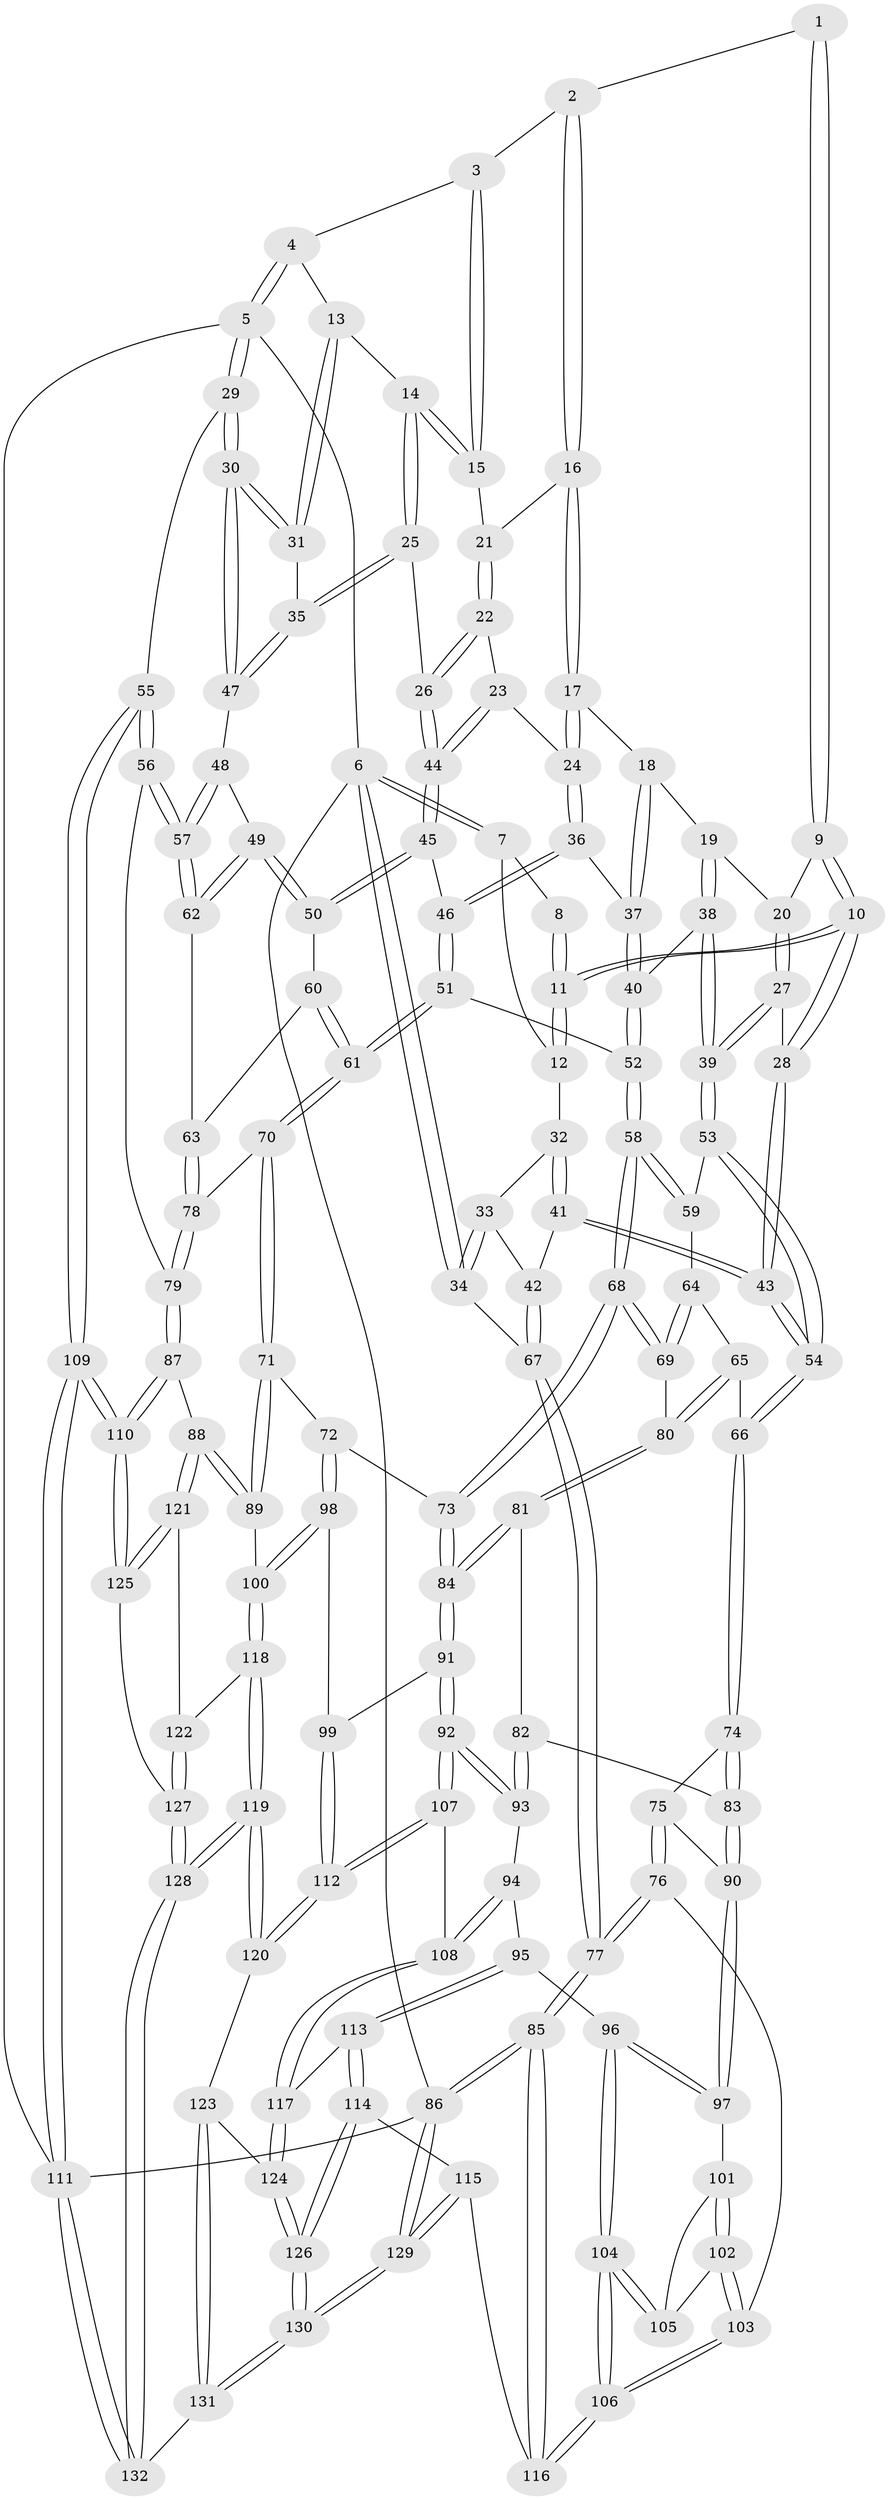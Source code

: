// coarse degree distribution, {4: 0.4810126582278481, 7: 0.012658227848101266, 6: 0.05063291139240506, 5: 0.3670886075949367, 2: 0.012658227848101266, 3: 0.0759493670886076}
// Generated by graph-tools (version 1.1) at 2025/52/02/27/25 19:52:40]
// undirected, 132 vertices, 327 edges
graph export_dot {
graph [start="1"]
  node [color=gray90,style=filled];
  1 [pos="+0.418219240137006+0"];
  2 [pos="+0.6754330688886704+0"];
  3 [pos="+0.886056057087552+0"];
  4 [pos="+1+0"];
  5 [pos="+1+0"];
  6 [pos="+0+0"];
  7 [pos="+0.12609604255444987+0"];
  8 [pos="+0.3863113853105888+0"];
  9 [pos="+0.408035743982038+0"];
  10 [pos="+0.28494063654590474+0.10581704479542543"];
  11 [pos="+0.26242590670101584+0.09033313013624264"];
  12 [pos="+0.18371205348433667+0.03774815546398718"];
  13 [pos="+0.9384277387886867+0.07700463512858498"];
  14 [pos="+0.8916406925054065+0.08477449794812418"];
  15 [pos="+0.8731539639507527+0.06533184906651654"];
  16 [pos="+0.6771449154724485+0"];
  17 [pos="+0.634400521156141+0.018952664986344913"];
  18 [pos="+0.5423965799973322+0.08562306063959603"];
  19 [pos="+0.52758601208027+0.09072396293962333"];
  20 [pos="+0.4512471982808768+0.05472699841220712"];
  21 [pos="+0.7585512141346428+0.03921155252091194"];
  22 [pos="+0.7635988774798175+0.08078132115221508"];
  23 [pos="+0.690876104274452+0.14327174580513563"];
  24 [pos="+0.6584414380560721+0.1404867078473749"];
  25 [pos="+0.8604292508782797+0.15602080674310312"];
  26 [pos="+0.7886422660236544+0.15923306966094544"];
  27 [pos="+0.3677713916591822+0.17316290407069482"];
  28 [pos="+0.3027713031434402+0.14620834077668365"];
  29 [pos="+1+0.2178665045070341"];
  30 [pos="+1+0.20091120709433852"];
  31 [pos="+1+0.12984723511895171"];
  32 [pos="+0.1301666230700943+0.09565915598091217"];
  33 [pos="+0.05276970721461586+0.0998299007882779"];
  34 [pos="+0+0"];
  35 [pos="+0.8784082683293841+0.18108078605794314"];
  36 [pos="+0.6385810497698511+0.18728488230835094"];
  37 [pos="+0.6144619984934845+0.1969628253943803"];
  38 [pos="+0.49456447959845523+0.20455168988759045"];
  39 [pos="+0.4086061220247408+0.22483709592123818"];
  40 [pos="+0.5664106787414579+0.23875579859698173"];
  41 [pos="+0.14923473965526216+0.29459313827513345"];
  42 [pos="+0.065341841537864+0.2790729705163732"];
  43 [pos="+0.15451191883915358+0.2980489547174081"];
  44 [pos="+0.7729313980858091+0.17717865967251872"];
  45 [pos="+0.7448748875919902+0.26466794198242843"];
  46 [pos="+0.7391537021346888+0.26435299237589516"];
  47 [pos="+0.8884066126579172+0.20854750866610436"];
  48 [pos="+0.8841681236935575+0.23236267787586123"];
  49 [pos="+0.7960122963105373+0.29712682666193135"];
  50 [pos="+0.746026135685952+0.26584811927366514"];
  51 [pos="+0.6026330535963941+0.33615641317296197"];
  52 [pos="+0.5879247313878662+0.3319138047562562"];
  53 [pos="+0.4066887035530766+0.23646620715864056"];
  54 [pos="+0.18609425331816523+0.35882495621440713"];
  55 [pos="+1+0.47167581312812834"];
  56 [pos="+1+0.4730712741701962"];
  57 [pos="+1+0.4419284375496376"];
  58 [pos="+0.513785618856948+0.3821074013253558"];
  59 [pos="+0.41869610561876264+0.3065827513502897"];
  60 [pos="+0.7182992497869594+0.3493338869371255"];
  61 [pos="+0.6798874058960279+0.42800449259331697"];
  62 [pos="+0.826738449850707+0.3604701172856042"];
  63 [pos="+0.7873632542538779+0.3999771075932453"];
  64 [pos="+0.37373950610474077+0.35690908474762156"];
  65 [pos="+0.27585431044940495+0.41435553773729494"];
  66 [pos="+0.19180006402191493+0.3809296815393423"];
  67 [pos="+0+0.2765157503925758"];
  68 [pos="+0.4924628674058313+0.4787444553108153"];
  69 [pos="+0.4535537850152809+0.4687016936818822"];
  70 [pos="+0.7052345110411623+0.4822965957237408"];
  71 [pos="+0.6417005572644597+0.5540684072835916"];
  72 [pos="+0.6157125394444585+0.555228862783467"];
  73 [pos="+0.5207909777434158+0.5446983368875623"];
  74 [pos="+0.17921708320343102+0.4014078090623366"];
  75 [pos="+0.059847345965994996+0.511127585791169"];
  76 [pos="+0+0.5885898478522976"];
  77 [pos="+0+0.5983473122164326"];
  78 [pos="+0.7141678334519058+0.4808258408110654"];
  79 [pos="+0.9296665144206916+0.5711936700547658"];
  80 [pos="+0.3154121280415146+0.46168877183785634"];
  81 [pos="+0.320941983775659+0.5769977155548751"];
  82 [pos="+0.28934041299513347+0.599541508639959"];
  83 [pos="+0.22997375944290757+0.6029827572137915"];
  84 [pos="+0.4608565361470001+0.6167639023568482"];
  85 [pos="+0+0.6932220098300119"];
  86 [pos="+0+1"];
  87 [pos="+0.8692037867159939+0.6553937328363698"];
  88 [pos="+0.7603639466247626+0.7083754950283064"];
  89 [pos="+0.705587942949618+0.6601003687020899"];
  90 [pos="+0.21124758538070665+0.615259005049107"];
  91 [pos="+0.45886283466391237+0.6473297594082803"];
  92 [pos="+0.41930699284477446+0.7020978905443899"];
  93 [pos="+0.31054853870060867+0.7050728928049823"];
  94 [pos="+0.30997856570701166+0.7057609151503523"];
  95 [pos="+0.277563546439495+0.7307555035540345"];
  96 [pos="+0.21347766952384334+0.7190703459537326"];
  97 [pos="+0.2055358122449098+0.6255675507057596"];
  98 [pos="+0.5758503625133939+0.7353489808822713"];
  99 [pos="+0.5353675211955738+0.7250495614040124"];
  100 [pos="+0.5760102696127142+0.7354516114216118"];
  101 [pos="+0.15247639666900303+0.6434929444820274"];
  102 [pos="+0.05773508027241813+0.6440345659233888"];
  103 [pos="+0.009701684720774921+0.637584451967909"];
  104 [pos="+0.16800139477927958+0.7599707504907495"];
  105 [pos="+0.14450152288973583+0.7023317311027933"];
  106 [pos="+0.1547036718587984+0.7814449538240734"];
  107 [pos="+0.4160735830932159+0.7500166975679076"];
  108 [pos="+0.3563431031721126+0.7904122703212739"];
  109 [pos="+1+1"];
  110 [pos="+0.9803097192470117+0.8805560022199441"];
  111 [pos="+1+1"];
  112 [pos="+0.47475155085116605+0.8479777299633371"];
  113 [pos="+0.28473463007997335+0.7729547488014303"];
  114 [pos="+0.22425710878733615+0.8617657429501657"];
  115 [pos="+0.15396877489592442+0.8407566000016531"];
  116 [pos="+0.1480917520748053+0.8221198351995941"];
  117 [pos="+0.34468837974756444+0.8051941624666679"];
  118 [pos="+0.59468112942001+0.7702604276567013"];
  119 [pos="+0.5568801130607226+0.9496270874851934"];
  120 [pos="+0.48222979514241987+0.8897673231425348"];
  121 [pos="+0.7527493285836713+0.748722609454986"];
  122 [pos="+0.7406759813293238+0.7714894973244703"];
  123 [pos="+0.35962353404732733+0.8917812489034612"];
  124 [pos="+0.34507421230865715+0.8869232390885021"];
  125 [pos="+0.964388008908691+0.8781267438662697"];
  126 [pos="+0.2762449383541787+0.9041912087076723"];
  127 [pos="+0.7214315522304827+0.9006294906250407"];
  128 [pos="+0.6215613558327231+1"];
  129 [pos="+0+1"];
  130 [pos="+0.19948951322490172+1"];
  131 [pos="+0.3852827968540188+1"];
  132 [pos="+0.627364437099766+1"];
  1 -- 2;
  1 -- 9;
  1 -- 9;
  2 -- 3;
  2 -- 16;
  2 -- 16;
  3 -- 4;
  3 -- 15;
  3 -- 15;
  4 -- 5;
  4 -- 5;
  4 -- 13;
  5 -- 6;
  5 -- 29;
  5 -- 29;
  5 -- 111;
  6 -- 7;
  6 -- 7;
  6 -- 34;
  6 -- 34;
  6 -- 86;
  7 -- 8;
  7 -- 12;
  8 -- 11;
  8 -- 11;
  9 -- 10;
  9 -- 10;
  9 -- 20;
  10 -- 11;
  10 -- 11;
  10 -- 28;
  10 -- 28;
  11 -- 12;
  11 -- 12;
  12 -- 32;
  13 -- 14;
  13 -- 31;
  13 -- 31;
  14 -- 15;
  14 -- 15;
  14 -- 25;
  14 -- 25;
  15 -- 21;
  16 -- 17;
  16 -- 17;
  16 -- 21;
  17 -- 18;
  17 -- 24;
  17 -- 24;
  18 -- 19;
  18 -- 37;
  18 -- 37;
  19 -- 20;
  19 -- 38;
  19 -- 38;
  20 -- 27;
  20 -- 27;
  21 -- 22;
  21 -- 22;
  22 -- 23;
  22 -- 26;
  22 -- 26;
  23 -- 24;
  23 -- 44;
  23 -- 44;
  24 -- 36;
  24 -- 36;
  25 -- 26;
  25 -- 35;
  25 -- 35;
  26 -- 44;
  26 -- 44;
  27 -- 28;
  27 -- 39;
  27 -- 39;
  28 -- 43;
  28 -- 43;
  29 -- 30;
  29 -- 30;
  29 -- 55;
  30 -- 31;
  30 -- 31;
  30 -- 47;
  30 -- 47;
  31 -- 35;
  32 -- 33;
  32 -- 41;
  32 -- 41;
  33 -- 34;
  33 -- 34;
  33 -- 42;
  34 -- 67;
  35 -- 47;
  35 -- 47;
  36 -- 37;
  36 -- 46;
  36 -- 46;
  37 -- 40;
  37 -- 40;
  38 -- 39;
  38 -- 39;
  38 -- 40;
  39 -- 53;
  39 -- 53;
  40 -- 52;
  40 -- 52;
  41 -- 42;
  41 -- 43;
  41 -- 43;
  42 -- 67;
  42 -- 67;
  43 -- 54;
  43 -- 54;
  44 -- 45;
  44 -- 45;
  45 -- 46;
  45 -- 50;
  45 -- 50;
  46 -- 51;
  46 -- 51;
  47 -- 48;
  48 -- 49;
  48 -- 57;
  48 -- 57;
  49 -- 50;
  49 -- 50;
  49 -- 62;
  49 -- 62;
  50 -- 60;
  51 -- 52;
  51 -- 61;
  51 -- 61;
  52 -- 58;
  52 -- 58;
  53 -- 54;
  53 -- 54;
  53 -- 59;
  54 -- 66;
  54 -- 66;
  55 -- 56;
  55 -- 56;
  55 -- 109;
  55 -- 109;
  56 -- 57;
  56 -- 57;
  56 -- 79;
  57 -- 62;
  57 -- 62;
  58 -- 59;
  58 -- 59;
  58 -- 68;
  58 -- 68;
  59 -- 64;
  60 -- 61;
  60 -- 61;
  60 -- 63;
  61 -- 70;
  61 -- 70;
  62 -- 63;
  63 -- 78;
  63 -- 78;
  64 -- 65;
  64 -- 69;
  64 -- 69;
  65 -- 66;
  65 -- 80;
  65 -- 80;
  66 -- 74;
  66 -- 74;
  67 -- 77;
  67 -- 77;
  68 -- 69;
  68 -- 69;
  68 -- 73;
  68 -- 73;
  69 -- 80;
  70 -- 71;
  70 -- 71;
  70 -- 78;
  71 -- 72;
  71 -- 89;
  71 -- 89;
  72 -- 73;
  72 -- 98;
  72 -- 98;
  73 -- 84;
  73 -- 84;
  74 -- 75;
  74 -- 83;
  74 -- 83;
  75 -- 76;
  75 -- 76;
  75 -- 90;
  76 -- 77;
  76 -- 77;
  76 -- 103;
  77 -- 85;
  77 -- 85;
  78 -- 79;
  78 -- 79;
  79 -- 87;
  79 -- 87;
  80 -- 81;
  80 -- 81;
  81 -- 82;
  81 -- 84;
  81 -- 84;
  82 -- 83;
  82 -- 93;
  82 -- 93;
  83 -- 90;
  83 -- 90;
  84 -- 91;
  84 -- 91;
  85 -- 86;
  85 -- 86;
  85 -- 116;
  85 -- 116;
  86 -- 129;
  86 -- 129;
  86 -- 111;
  87 -- 88;
  87 -- 110;
  87 -- 110;
  88 -- 89;
  88 -- 89;
  88 -- 121;
  88 -- 121;
  89 -- 100;
  90 -- 97;
  90 -- 97;
  91 -- 92;
  91 -- 92;
  91 -- 99;
  92 -- 93;
  92 -- 93;
  92 -- 107;
  92 -- 107;
  93 -- 94;
  94 -- 95;
  94 -- 108;
  94 -- 108;
  95 -- 96;
  95 -- 113;
  95 -- 113;
  96 -- 97;
  96 -- 97;
  96 -- 104;
  96 -- 104;
  97 -- 101;
  98 -- 99;
  98 -- 100;
  98 -- 100;
  99 -- 112;
  99 -- 112;
  100 -- 118;
  100 -- 118;
  101 -- 102;
  101 -- 102;
  101 -- 105;
  102 -- 103;
  102 -- 103;
  102 -- 105;
  103 -- 106;
  103 -- 106;
  104 -- 105;
  104 -- 105;
  104 -- 106;
  104 -- 106;
  106 -- 116;
  106 -- 116;
  107 -- 108;
  107 -- 112;
  107 -- 112;
  108 -- 117;
  108 -- 117;
  109 -- 110;
  109 -- 110;
  109 -- 111;
  109 -- 111;
  110 -- 125;
  110 -- 125;
  111 -- 132;
  111 -- 132;
  112 -- 120;
  112 -- 120;
  113 -- 114;
  113 -- 114;
  113 -- 117;
  114 -- 115;
  114 -- 126;
  114 -- 126;
  115 -- 116;
  115 -- 129;
  115 -- 129;
  117 -- 124;
  117 -- 124;
  118 -- 119;
  118 -- 119;
  118 -- 122;
  119 -- 120;
  119 -- 120;
  119 -- 128;
  119 -- 128;
  120 -- 123;
  121 -- 122;
  121 -- 125;
  121 -- 125;
  122 -- 127;
  122 -- 127;
  123 -- 124;
  123 -- 131;
  123 -- 131;
  124 -- 126;
  124 -- 126;
  125 -- 127;
  126 -- 130;
  126 -- 130;
  127 -- 128;
  127 -- 128;
  128 -- 132;
  128 -- 132;
  129 -- 130;
  129 -- 130;
  130 -- 131;
  130 -- 131;
  131 -- 132;
}
